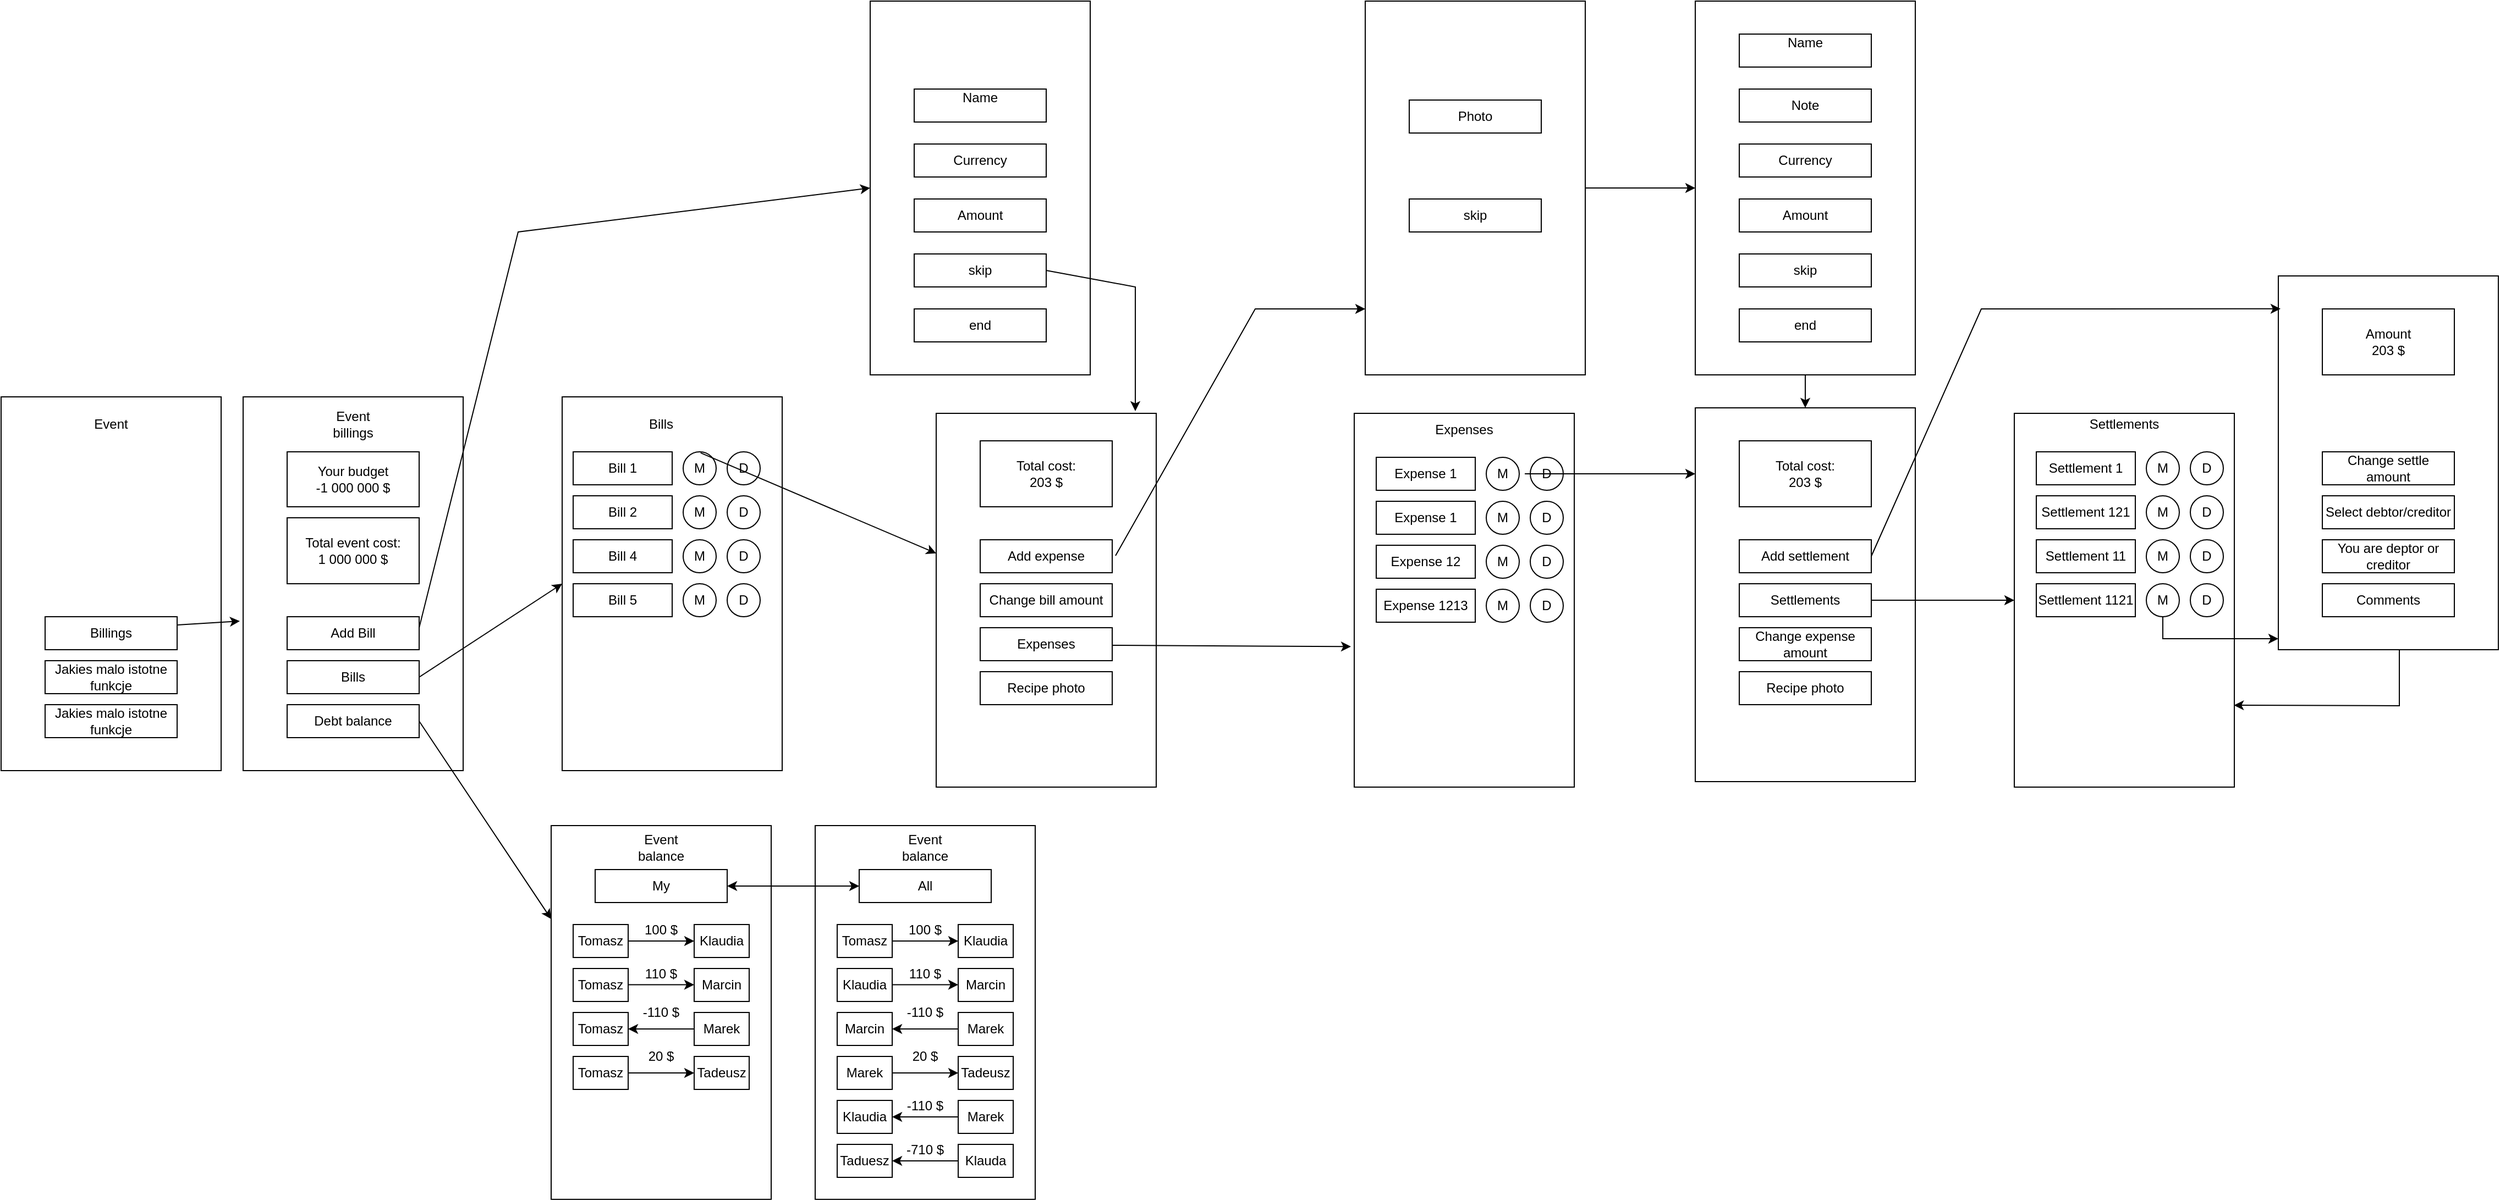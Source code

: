 <mxfile version="24.3.1" type="github">
  <diagram name="Strona-1" id="tuonSbg_EdPzoUg2D_FV">
    <mxGraphModel dx="1434" dy="1907" grid="1" gridSize="10" guides="1" tooltips="1" connect="1" arrows="1" fold="1" page="1" pageScale="1" pageWidth="827" pageHeight="1169" math="0" shadow="0">
      <root>
        <mxCell id="0" />
        <mxCell id="1" parent="0" />
        <mxCell id="mny1-GzMn-NBweHntWzj-1" value="" style="rounded=0;whiteSpace=wrap;html=1;" parent="1" vertex="1">
          <mxGeometry x="20" y="160" width="200" height="340" as="geometry" />
        </mxCell>
        <mxCell id="mny1-GzMn-NBweHntWzj-2" value="" style="rounded=0;whiteSpace=wrap;html=1;" parent="1" vertex="1">
          <mxGeometry x="520" y="550" width="200" height="340" as="geometry" />
        </mxCell>
        <mxCell id="mny1-GzMn-NBweHntWzj-3" value="" style="rounded=0;whiteSpace=wrap;html=1;" parent="1" vertex="1">
          <mxGeometry x="240" y="160" width="200" height="340" as="geometry" />
        </mxCell>
        <mxCell id="mny1-GzMn-NBweHntWzj-4" value="" style="rounded=0;whiteSpace=wrap;html=1;" parent="1" vertex="1">
          <mxGeometry x="810" y="-200" width="200" height="340" as="geometry" />
        </mxCell>
        <mxCell id="mny1-GzMn-NBweHntWzj-5" value="Jakies malo istotne funkcje" style="rounded=0;whiteSpace=wrap;html=1;" parent="1" vertex="1">
          <mxGeometry x="60" y="440" width="120" height="30" as="geometry" />
        </mxCell>
        <mxCell id="mny1-GzMn-NBweHntWzj-6" value="Event" style="text;html=1;align=center;verticalAlign=middle;whiteSpace=wrap;rounded=0;" parent="1" vertex="1">
          <mxGeometry x="90" y="170" width="60" height="30" as="geometry" />
        </mxCell>
        <mxCell id="mny1-GzMn-NBweHntWzj-7" value="Billings" style="rounded=0;whiteSpace=wrap;html=1;" parent="1" vertex="1">
          <mxGeometry x="60" y="360" width="120" height="30" as="geometry" />
        </mxCell>
        <mxCell id="mny1-GzMn-NBweHntWzj-8" value="Jakies malo istotne funkcje" style="rounded=0;whiteSpace=wrap;html=1;" parent="1" vertex="1">
          <mxGeometry x="60" y="400" width="120" height="30" as="geometry" />
        </mxCell>
        <mxCell id="mny1-GzMn-NBweHntWzj-12" value="Add Bill" style="rounded=0;whiteSpace=wrap;html=1;" parent="1" vertex="1">
          <mxGeometry x="280" y="360" width="120" height="30" as="geometry" />
        </mxCell>
        <mxCell id="mny1-GzMn-NBweHntWzj-13" value="Total event cost:&lt;br&gt;1 000 000 $" style="rounded=0;whiteSpace=wrap;html=1;" parent="1" vertex="1">
          <mxGeometry x="280" y="270" width="120" height="60" as="geometry" />
        </mxCell>
        <mxCell id="mny1-GzMn-NBweHntWzj-14" value="Your budget&lt;br&gt;-1 000 000 $" style="rounded=0;whiteSpace=wrap;html=1;" parent="1" vertex="1">
          <mxGeometry x="280" y="210" width="120" height="50" as="geometry" />
        </mxCell>
        <mxCell id="mny1-GzMn-NBweHntWzj-15" value="Event billings" style="text;html=1;align=center;verticalAlign=middle;whiteSpace=wrap;rounded=0;" parent="1" vertex="1">
          <mxGeometry x="310" y="170" width="60" height="30" as="geometry" />
        </mxCell>
        <mxCell id="mny1-GzMn-NBweHntWzj-16" value="Debt balance&lt;span style=&quot;color: rgba(0, 0, 0, 0); font-family: monospace; font-size: 0px; text-align: start; text-wrap: nowrap;&quot;&gt;%3CmxGraphModel%3E%3Croot%3E%3CmxCell%20id%3D%220%22%2F%3E%3CmxCell%20id%3D%221%22%20parent%3D%220%22%2F%3E%3CmxCell%20id%3D%222%22%20value%3D%22Add%20Bill%22%20style%3D%22rounded%3D0%3BwhiteSpace%3Dwrap%3Bhtml%3D1%3B%22%20vertex%3D%221%22%20parent%3D%221%22%3E%3CmxGeometry%20x%3D%22280%22%20y%3D%22360%22%20width%3D%22120%22%20height%3D%2230%22%20as%3D%22geometry%22%2F%3E%3C%2FmxCell%3E%3C%2Froot%3E%3C%2FmxGraphModel%3E&lt;/span&gt;" style="rounded=0;whiteSpace=wrap;html=1;" parent="1" vertex="1">
          <mxGeometry x="280" y="440" width="120" height="30" as="geometry" />
        </mxCell>
        <mxCell id="mny1-GzMn-NBweHntWzj-18" value="Bills" style="rounded=0;whiteSpace=wrap;html=1;" parent="1" vertex="1">
          <mxGeometry x="280" y="400" width="120" height="30" as="geometry" />
        </mxCell>
        <mxCell id="mny1-GzMn-NBweHntWzj-19" value="" style="endArrow=classic;html=1;rounded=0;entryX=0;entryY=0.25;entryDx=0;entryDy=0;exitX=1;exitY=0.5;exitDx=0;exitDy=0;" parent="1" source="mny1-GzMn-NBweHntWzj-16" target="mny1-GzMn-NBweHntWzj-2" edge="1">
          <mxGeometry width="50" height="50" relative="1" as="geometry">
            <mxPoint x="380" y="430" as="sourcePoint" />
            <mxPoint x="430" y="380" as="targetPoint" />
          </mxGeometry>
        </mxCell>
        <mxCell id="mny1-GzMn-NBweHntWzj-20" value="Tomasz" style="rounded=0;whiteSpace=wrap;html=1;" parent="1" vertex="1">
          <mxGeometry x="540" y="640" width="50" height="30" as="geometry" />
        </mxCell>
        <mxCell id="mny1-GzMn-NBweHntWzj-21" value="Event balance" style="text;html=1;align=center;verticalAlign=middle;whiteSpace=wrap;rounded=0;" parent="1" vertex="1">
          <mxGeometry x="590" y="555" width="60" height="30" as="geometry" />
        </mxCell>
        <mxCell id="mny1-GzMn-NBweHntWzj-22" value="Tomasz" style="rounded=0;whiteSpace=wrap;html=1;" parent="1" vertex="1">
          <mxGeometry x="540" y="720" width="50" height="30" as="geometry" />
        </mxCell>
        <mxCell id="mny1-GzMn-NBweHntWzj-23" value="Tomasz" style="rounded=0;whiteSpace=wrap;html=1;" parent="1" vertex="1">
          <mxGeometry x="540" y="680" width="50" height="30" as="geometry" />
        </mxCell>
        <mxCell id="mny1-GzMn-NBweHntWzj-24" value="My" style="rounded=0;whiteSpace=wrap;html=1;" parent="1" vertex="1">
          <mxGeometry x="560" y="590" width="120" height="30" as="geometry" />
        </mxCell>
        <mxCell id="mny1-GzMn-NBweHntWzj-25" value="Tomasz" style="rounded=0;whiteSpace=wrap;html=1;" parent="1" vertex="1">
          <mxGeometry x="540" y="760" width="50" height="30" as="geometry" />
        </mxCell>
        <mxCell id="mny1-GzMn-NBweHntWzj-28" value="Klaudia" style="rounded=0;whiteSpace=wrap;html=1;" parent="1" vertex="1">
          <mxGeometry x="650" y="640" width="50" height="30" as="geometry" />
        </mxCell>
        <mxCell id="mny1-GzMn-NBweHntWzj-29" value="Marek" style="rounded=0;whiteSpace=wrap;html=1;" parent="1" vertex="1">
          <mxGeometry x="650" y="720" width="50" height="30" as="geometry" />
        </mxCell>
        <mxCell id="mny1-GzMn-NBweHntWzj-30" value="Marcin" style="rounded=0;whiteSpace=wrap;html=1;" parent="1" vertex="1">
          <mxGeometry x="650" y="680" width="50" height="30" as="geometry" />
        </mxCell>
        <mxCell id="mny1-GzMn-NBweHntWzj-31" value="Tadeusz" style="rounded=0;whiteSpace=wrap;html=1;" parent="1" vertex="1">
          <mxGeometry x="650" y="760" width="50" height="30" as="geometry" />
        </mxCell>
        <mxCell id="mny1-GzMn-NBweHntWzj-32" value="" style="endArrow=classic;html=1;rounded=0;entryX=0;entryY=0.5;entryDx=0;entryDy=0;exitX=1;exitY=0.5;exitDx=0;exitDy=0;" parent="1" source="mny1-GzMn-NBweHntWzj-20" target="mny1-GzMn-NBweHntWzj-28" edge="1">
          <mxGeometry width="50" height="50" relative="1" as="geometry">
            <mxPoint x="615" y="660" as="sourcePoint" />
            <mxPoint x="735" y="720" as="targetPoint" />
          </mxGeometry>
        </mxCell>
        <mxCell id="mny1-GzMn-NBweHntWzj-34" value="" style="endArrow=classic;html=1;rounded=0;entryX=0;entryY=0.5;entryDx=0;entryDy=0;exitX=1;exitY=0.5;exitDx=0;exitDy=0;" parent="1" edge="1">
          <mxGeometry width="50" height="50" relative="1" as="geometry">
            <mxPoint x="590" y="694.76" as="sourcePoint" />
            <mxPoint x="650" y="694.76" as="targetPoint" />
          </mxGeometry>
        </mxCell>
        <mxCell id="mny1-GzMn-NBweHntWzj-35" value="" style="endArrow=classic;html=1;rounded=0;exitX=0;exitY=0.5;exitDx=0;exitDy=0;entryX=1;entryY=0.5;entryDx=0;entryDy=0;" parent="1" source="mny1-GzMn-NBweHntWzj-29" target="mny1-GzMn-NBweHntWzj-22" edge="1">
          <mxGeometry width="50" height="50" relative="1" as="geometry">
            <mxPoint x="610" y="675" as="sourcePoint" />
            <mxPoint x="670" y="675" as="targetPoint" />
          </mxGeometry>
        </mxCell>
        <mxCell id="mny1-GzMn-NBweHntWzj-36" value="" style="endArrow=classic;html=1;rounded=0;exitX=1;exitY=0.5;exitDx=0;exitDy=0;entryX=0;entryY=0.5;entryDx=0;entryDy=0;" parent="1" source="mny1-GzMn-NBweHntWzj-25" target="mny1-GzMn-NBweHntWzj-31" edge="1">
          <mxGeometry width="50" height="50" relative="1" as="geometry">
            <mxPoint x="660" y="745" as="sourcePoint" />
            <mxPoint x="600" y="745" as="targetPoint" />
          </mxGeometry>
        </mxCell>
        <mxCell id="mny1-GzMn-NBweHntWzj-37" value="100 $" style="text;html=1;align=center;verticalAlign=middle;whiteSpace=wrap;rounded=0;" parent="1" vertex="1">
          <mxGeometry x="590" y="630" width="60" height="30" as="geometry" />
        </mxCell>
        <mxCell id="mny1-GzMn-NBweHntWzj-38" value="11&lt;span style=&quot;color: rgba(0, 0, 0, 0); font-family: monospace; font-size: 0px; text-align: start; text-wrap: nowrap;&quot;&gt;%3CmxGraphModel%3E%3Croot%3E%3CmxCell%20id%3D%220%22%2F%3E%3CmxCell%20id%3D%221%22%20parent%3D%220%22%2F%3E%3CmxCell%20id%3D%222%22%20value%3D%22100%20%24%22%20style%3D%22text%3Bhtml%3D1%3Balign%3Dcenter%3BverticalAlign%3Dmiddle%3BwhiteSpace%3Dwrap%3Brounded%3D0%3B%22%20vertex%3D%221%22%20parent%3D%221%22%3E%3CmxGeometry%20x%3D%22590%22%20y%3D%22470%22%20width%3D%2260%22%20height%3D%2230%22%20as%3D%22geometry%22%2F%3E%3C%2FmxCell%3E%3C%2Froot%3E%3C%2FmxGraphModel%3E&lt;/span&gt;0 $" style="text;html=1;align=center;verticalAlign=middle;whiteSpace=wrap;rounded=0;" parent="1" vertex="1">
          <mxGeometry x="590" y="670" width="60" height="30" as="geometry" />
        </mxCell>
        <mxCell id="mny1-GzMn-NBweHntWzj-39" value="-11&lt;span style=&quot;color: rgba(0, 0, 0, 0); font-family: monospace; font-size: 0px; text-align: start; text-wrap: nowrap;&quot;&gt;%3CmxGraphModel%3E%3Croot%3E%3CmxCell%20id%3D%220%22%2F%3E%3CmxCell%20id%3D%221%22%20parent%3D%220%22%2F%3E%3CmxCell%20id%3D%222%22%20value%3D%22100%20%24%22%20style%3D%22text%3Bhtml%3D1%3Balign%3Dcenter%3BverticalAlign%3Dmiddle%3BwhiteSpace%3Dwrap%3Brounded%3D0%3B%22%20vertex%3D%221%22%20parent%3D%221%22%3E%3CmxGeometry%20x%3D%22590%22%20y%3D%22470%22%20width%3D%2260%22%20height%3D%2230%22%20as%3D%22geometry%22%2F%3E%3C%2FmxCell%3E%3C%2Froot%3E%3C%2FmxGraphModel%3E&lt;/span&gt;0 $" style="text;html=1;align=center;verticalAlign=middle;whiteSpace=wrap;rounded=0;" parent="1" vertex="1">
          <mxGeometry x="590" y="705" width="60" height="30" as="geometry" />
        </mxCell>
        <mxCell id="mny1-GzMn-NBweHntWzj-40" value="20 $" style="text;html=1;align=center;verticalAlign=middle;whiteSpace=wrap;rounded=0;" parent="1" vertex="1">
          <mxGeometry x="590" y="745" width="60" height="30" as="geometry" />
        </mxCell>
        <mxCell id="mny1-GzMn-NBweHntWzj-41" value="" style="rounded=0;whiteSpace=wrap;html=1;" parent="1" vertex="1">
          <mxGeometry x="760" y="550" width="200" height="340" as="geometry" />
        </mxCell>
        <mxCell id="mny1-GzMn-NBweHntWzj-42" value="Tomasz" style="rounded=0;whiteSpace=wrap;html=1;" parent="1" vertex="1">
          <mxGeometry x="780" y="640" width="50" height="30" as="geometry" />
        </mxCell>
        <mxCell id="mny1-GzMn-NBweHntWzj-43" value="Event balance" style="text;html=1;align=center;verticalAlign=middle;whiteSpace=wrap;rounded=0;" parent="1" vertex="1">
          <mxGeometry x="830" y="555" width="60" height="30" as="geometry" />
        </mxCell>
        <mxCell id="mny1-GzMn-NBweHntWzj-44" value="Marcin" style="rounded=0;whiteSpace=wrap;html=1;" parent="1" vertex="1">
          <mxGeometry x="780" y="720" width="50" height="30" as="geometry" />
        </mxCell>
        <mxCell id="mny1-GzMn-NBweHntWzj-45" value="Klaudia" style="rounded=0;whiteSpace=wrap;html=1;" parent="1" vertex="1">
          <mxGeometry x="780" y="680" width="50" height="30" as="geometry" />
        </mxCell>
        <mxCell id="mny1-GzMn-NBweHntWzj-46" value="All" style="rounded=0;whiteSpace=wrap;html=1;" parent="1" vertex="1">
          <mxGeometry x="800" y="590" width="120" height="30" as="geometry" />
        </mxCell>
        <mxCell id="mny1-GzMn-NBweHntWzj-47" value="Marek" style="rounded=0;whiteSpace=wrap;html=1;" parent="1" vertex="1">
          <mxGeometry x="780" y="760" width="50" height="30" as="geometry" />
        </mxCell>
        <mxCell id="mny1-GzMn-NBweHntWzj-48" value="Klaudia" style="rounded=0;whiteSpace=wrap;html=1;" parent="1" vertex="1">
          <mxGeometry x="890" y="640" width="50" height="30" as="geometry" />
        </mxCell>
        <mxCell id="mny1-GzMn-NBweHntWzj-49" value="Marek" style="rounded=0;whiteSpace=wrap;html=1;" parent="1" vertex="1">
          <mxGeometry x="890" y="720" width="50" height="30" as="geometry" />
        </mxCell>
        <mxCell id="mny1-GzMn-NBweHntWzj-50" value="Marcin" style="rounded=0;whiteSpace=wrap;html=1;" parent="1" vertex="1">
          <mxGeometry x="890" y="680" width="50" height="30" as="geometry" />
        </mxCell>
        <mxCell id="mny1-GzMn-NBweHntWzj-51" value="Tadeusz" style="rounded=0;whiteSpace=wrap;html=1;" parent="1" vertex="1">
          <mxGeometry x="890" y="760" width="50" height="30" as="geometry" />
        </mxCell>
        <mxCell id="mny1-GzMn-NBweHntWzj-52" value="" style="endArrow=classic;html=1;rounded=0;entryX=0;entryY=0.5;entryDx=0;entryDy=0;exitX=1;exitY=0.5;exitDx=0;exitDy=0;" parent="1" source="mny1-GzMn-NBweHntWzj-42" target="mny1-GzMn-NBweHntWzj-48" edge="1">
          <mxGeometry width="50" height="50" relative="1" as="geometry">
            <mxPoint x="855" y="660" as="sourcePoint" />
            <mxPoint x="975" y="720" as="targetPoint" />
          </mxGeometry>
        </mxCell>
        <mxCell id="mny1-GzMn-NBweHntWzj-53" value="" style="endArrow=classic;html=1;rounded=0;entryX=0;entryY=0.5;entryDx=0;entryDy=0;exitX=1;exitY=0.5;exitDx=0;exitDy=0;" parent="1" edge="1">
          <mxGeometry width="50" height="50" relative="1" as="geometry">
            <mxPoint x="830" y="694.76" as="sourcePoint" />
            <mxPoint x="890" y="694.76" as="targetPoint" />
          </mxGeometry>
        </mxCell>
        <mxCell id="mny1-GzMn-NBweHntWzj-54" value="" style="endArrow=classic;html=1;rounded=0;exitX=0;exitY=0.5;exitDx=0;exitDy=0;entryX=1;entryY=0.5;entryDx=0;entryDy=0;" parent="1" source="mny1-GzMn-NBweHntWzj-49" target="mny1-GzMn-NBweHntWzj-44" edge="1">
          <mxGeometry width="50" height="50" relative="1" as="geometry">
            <mxPoint x="850" y="675" as="sourcePoint" />
            <mxPoint x="910" y="675" as="targetPoint" />
          </mxGeometry>
        </mxCell>
        <mxCell id="mny1-GzMn-NBweHntWzj-55" value="" style="endArrow=classic;html=1;rounded=0;exitX=1;exitY=0.5;exitDx=0;exitDy=0;entryX=0;entryY=0.5;entryDx=0;entryDy=0;" parent="1" source="mny1-GzMn-NBweHntWzj-47" target="mny1-GzMn-NBweHntWzj-51" edge="1">
          <mxGeometry width="50" height="50" relative="1" as="geometry">
            <mxPoint x="900" y="745" as="sourcePoint" />
            <mxPoint x="840" y="745" as="targetPoint" />
          </mxGeometry>
        </mxCell>
        <mxCell id="mny1-GzMn-NBweHntWzj-56" value="100 $" style="text;html=1;align=center;verticalAlign=middle;whiteSpace=wrap;rounded=0;" parent="1" vertex="1">
          <mxGeometry x="830" y="630" width="60" height="30" as="geometry" />
        </mxCell>
        <mxCell id="mny1-GzMn-NBweHntWzj-57" value="11&lt;span style=&quot;color: rgba(0, 0, 0, 0); font-family: monospace; font-size: 0px; text-align: start; text-wrap: nowrap;&quot;&gt;%3CmxGraphModel%3E%3Croot%3E%3CmxCell%20id%3D%220%22%2F%3E%3CmxCell%20id%3D%221%22%20parent%3D%220%22%2F%3E%3CmxCell%20id%3D%222%22%20value%3D%22100%20%24%22%20style%3D%22text%3Bhtml%3D1%3Balign%3Dcenter%3BverticalAlign%3Dmiddle%3BwhiteSpace%3Dwrap%3Brounded%3D0%3B%22%20vertex%3D%221%22%20parent%3D%221%22%3E%3CmxGeometry%20x%3D%22590%22%20y%3D%22470%22%20width%3D%2260%22%20height%3D%2230%22%20as%3D%22geometry%22%2F%3E%3C%2FmxCell%3E%3C%2Froot%3E%3C%2FmxGraphModel%3E&lt;/span&gt;0 $" style="text;html=1;align=center;verticalAlign=middle;whiteSpace=wrap;rounded=0;" parent="1" vertex="1">
          <mxGeometry x="830" y="670" width="60" height="30" as="geometry" />
        </mxCell>
        <mxCell id="mny1-GzMn-NBweHntWzj-58" value="-11&lt;span style=&quot;color: rgba(0, 0, 0, 0); font-family: monospace; font-size: 0px; text-align: start; text-wrap: nowrap;&quot;&gt;%3CmxGraphModel%3E%3Croot%3E%3CmxCell%20id%3D%220%22%2F%3E%3CmxCell%20id%3D%221%22%20parent%3D%220%22%2F%3E%3CmxCell%20id%3D%222%22%20value%3D%22100%20%24%22%20style%3D%22text%3Bhtml%3D1%3Balign%3Dcenter%3BverticalAlign%3Dmiddle%3BwhiteSpace%3Dwrap%3Brounded%3D0%3B%22%20vertex%3D%221%22%20parent%3D%221%22%3E%3CmxGeometry%20x%3D%22590%22%20y%3D%22470%22%20width%3D%2260%22%20height%3D%2230%22%20as%3D%22geometry%22%2F%3E%3C%2FmxCell%3E%3C%2Froot%3E%3C%2FmxGraphModel%3E&lt;/span&gt;0 $" style="text;html=1;align=center;verticalAlign=middle;whiteSpace=wrap;rounded=0;" parent="1" vertex="1">
          <mxGeometry x="830" y="705" width="60" height="30" as="geometry" />
        </mxCell>
        <mxCell id="mny1-GzMn-NBweHntWzj-59" value="20 $" style="text;html=1;align=center;verticalAlign=middle;whiteSpace=wrap;rounded=0;" parent="1" vertex="1">
          <mxGeometry x="830" y="745" width="60" height="30" as="geometry" />
        </mxCell>
        <mxCell id="mny1-GzMn-NBweHntWzj-60" value="" style="endArrow=classic;startArrow=classic;html=1;rounded=0;entryX=0;entryY=0.5;entryDx=0;entryDy=0;exitX=1;exitY=0.5;exitDx=0;exitDy=0;" parent="1" source="mny1-GzMn-NBweHntWzj-24" target="mny1-GzMn-NBweHntWzj-46" edge="1">
          <mxGeometry width="50" height="50" relative="1" as="geometry">
            <mxPoint x="460" y="620" as="sourcePoint" />
            <mxPoint x="510" y="570" as="targetPoint" />
          </mxGeometry>
        </mxCell>
        <mxCell id="mny1-GzMn-NBweHntWzj-61" value="Klaudia" style="rounded=0;whiteSpace=wrap;html=1;" parent="1" vertex="1">
          <mxGeometry x="780" y="800" width="50" height="30" as="geometry" />
        </mxCell>
        <mxCell id="mny1-GzMn-NBweHntWzj-62" value="Marek" style="rounded=0;whiteSpace=wrap;html=1;" parent="1" vertex="1">
          <mxGeometry x="890" y="800" width="50" height="30" as="geometry" />
        </mxCell>
        <mxCell id="mny1-GzMn-NBweHntWzj-63" value="" style="endArrow=classic;html=1;rounded=0;exitX=0;exitY=0.5;exitDx=0;exitDy=0;entryX=1;entryY=0.5;entryDx=0;entryDy=0;" parent="1" source="mny1-GzMn-NBweHntWzj-62" target="mny1-GzMn-NBweHntWzj-61" edge="1">
          <mxGeometry width="50" height="50" relative="1" as="geometry">
            <mxPoint x="855" y="820" as="sourcePoint" />
            <mxPoint x="975" y="880" as="targetPoint" />
          </mxGeometry>
        </mxCell>
        <mxCell id="mny1-GzMn-NBweHntWzj-64" value="-11&lt;span style=&quot;color: rgba(0, 0, 0, 0); font-family: monospace; font-size: 0px; text-align: start; text-wrap: nowrap;&quot;&gt;%3CmxGraphModel%3E%3Croot%3E%3CmxCell%20id%3D%220%22%2F%3E%3CmxCell%20id%3D%221%22%20parent%3D%220%22%2F%3E%3CmxCell%20id%3D%222%22%20value%3D%22100%20%24%22%20style%3D%22text%3Bhtml%3D1%3Balign%3Dcenter%3BverticalAlign%3Dmiddle%3BwhiteSpace%3Dwrap%3Brounded%3D0%3B%22%20vertex%3D%221%22%20parent%3D%221%22%3E%3CmxGeometry%20x%3D%22590%22%20y%3D%22470%22%20width%3D%2260%22%20height%3D%2230%22%20as%3D%22geometry%22%2F%3E%3C%2FmxCell%3E%3C%2Froot%3E%3C%2FmxGraphModel%3E&lt;/span&gt;0 $" style="text;html=1;align=center;verticalAlign=middle;whiteSpace=wrap;rounded=0;" parent="1" vertex="1">
          <mxGeometry x="830" y="790" width="60" height="30" as="geometry" />
        </mxCell>
        <mxCell id="mny1-GzMn-NBweHntWzj-65" value="Taduesz" style="rounded=0;whiteSpace=wrap;html=1;" parent="1" vertex="1">
          <mxGeometry x="780" y="840" width="50" height="30" as="geometry" />
        </mxCell>
        <mxCell id="mny1-GzMn-NBweHntWzj-66" value="Klauda" style="rounded=0;whiteSpace=wrap;html=1;" parent="1" vertex="1">
          <mxGeometry x="890" y="840" width="50" height="30" as="geometry" />
        </mxCell>
        <mxCell id="mny1-GzMn-NBweHntWzj-67" value="" style="endArrow=classic;html=1;rounded=0;exitX=0;exitY=0.5;exitDx=0;exitDy=0;entryX=1;entryY=0.5;entryDx=0;entryDy=0;" parent="1" source="mny1-GzMn-NBweHntWzj-66" target="mny1-GzMn-NBweHntWzj-65" edge="1">
          <mxGeometry width="50" height="50" relative="1" as="geometry">
            <mxPoint x="855" y="860" as="sourcePoint" />
            <mxPoint x="975" y="920" as="targetPoint" />
          </mxGeometry>
        </mxCell>
        <mxCell id="mny1-GzMn-NBweHntWzj-68" value="-71&lt;span style=&quot;color: rgba(0, 0, 0, 0); font-family: monospace; font-size: 0px; text-align: start; text-wrap: nowrap;&quot;&gt;%3CmxGraphModel%3E%3Croot%3E%3CmxCell%20id%3D%220%22%2F%3E%3CmxCell%20id%3D%221%22%20parent%3D%220%22%2F%3E%3CmxCell%20id%3D%222%22%20value%3D%22100%20%24%22%20style%3D%22text%3Bhtml%3D1%3Balign%3Dcenter%3BverticalAlign%3Dmiddle%3BwhiteSpace%3Dwrap%3Brounded%3D0%3B%22%20vertex%3D%221%22%20parent%3D%221%22%3E%3CmxGeometry%20x%3D%22590%22%20y%3D%22470%22%20width%3D%2260%22%20height%3D%2230%22%20as%3D%22geometry%22%2F%3E%3C%2FmxCell%3E%3C%2Froot%3E%3C%2FmxGraphModel%3E&lt;/span&gt;0 $" style="text;html=1;align=center;verticalAlign=middle;whiteSpace=wrap;rounded=0;" parent="1" vertex="1">
          <mxGeometry x="830" y="830" width="60" height="30" as="geometry" />
        </mxCell>
        <mxCell id="mny1-GzMn-NBweHntWzj-69" value="" style="endArrow=classic;html=1;rounded=0;entryX=0;entryY=0.5;entryDx=0;entryDy=0;" parent="1" target="mny1-GzMn-NBweHntWzj-4" edge="1">
          <mxGeometry width="50" height="50" relative="1" as="geometry">
            <mxPoint x="400" y="370" as="sourcePoint" />
            <mxPoint x="568" y="-23" as="targetPoint" />
            <Array as="points">
              <mxPoint x="490" y="10" />
            </Array>
          </mxGeometry>
        </mxCell>
        <mxCell id="ah-sx95ftFIzXOyUMhMD-3" value="" style="rounded=0;whiteSpace=wrap;html=1;" parent="1" vertex="1">
          <mxGeometry x="530" y="160" width="200" height="340" as="geometry" />
        </mxCell>
        <mxCell id="ah-sx95ftFIzXOyUMhMD-4" value="" style="endArrow=classic;html=1;rounded=0;exitX=1;exitY=0.5;exitDx=0;exitDy=0;entryX=0;entryY=0.5;entryDx=0;entryDy=0;" parent="1" source="mny1-GzMn-NBweHntWzj-18" target="ah-sx95ftFIzXOyUMhMD-3" edge="1">
          <mxGeometry width="50" height="50" relative="1" as="geometry">
            <mxPoint x="570" y="220" as="sourcePoint" />
            <mxPoint x="620" y="170" as="targetPoint" />
          </mxGeometry>
        </mxCell>
        <mxCell id="ah-sx95ftFIzXOyUMhMD-5" value="Bill 1" style="rounded=0;whiteSpace=wrap;html=1;" parent="1" vertex="1">
          <mxGeometry x="540" y="210" width="90" height="30" as="geometry" />
        </mxCell>
        <mxCell id="ah-sx95ftFIzXOyUMhMD-6" value="" style="ellipse;whiteSpace=wrap;html=1;aspect=fixed;" parent="1" vertex="1">
          <mxGeometry x="640" y="210" width="30" height="30" as="geometry" />
        </mxCell>
        <mxCell id="ah-sx95ftFIzXOyUMhMD-7" value="" style="ellipse;whiteSpace=wrap;html=1;aspect=fixed;" parent="1" vertex="1">
          <mxGeometry x="680" y="210" width="30" height="30" as="geometry" />
        </mxCell>
        <mxCell id="ah-sx95ftFIzXOyUMhMD-8" value="D" style="text;html=1;align=center;verticalAlign=middle;whiteSpace=wrap;rounded=0;" parent="1" vertex="1">
          <mxGeometry x="665" y="210" width="60" height="30" as="geometry" />
        </mxCell>
        <mxCell id="ah-sx95ftFIzXOyUMhMD-9" value="M" style="text;html=1;align=center;verticalAlign=middle;whiteSpace=wrap;rounded=0;" parent="1" vertex="1">
          <mxGeometry x="635" y="215" width="40" height="20" as="geometry" />
        </mxCell>
        <mxCell id="ah-sx95ftFIzXOyUMhMD-10" value="Bill 2" style="rounded=0;whiteSpace=wrap;html=1;" parent="1" vertex="1">
          <mxGeometry x="540" y="250" width="90" height="30" as="geometry" />
        </mxCell>
        <mxCell id="ah-sx95ftFIzXOyUMhMD-11" value="" style="ellipse;whiteSpace=wrap;html=1;aspect=fixed;" parent="1" vertex="1">
          <mxGeometry x="640" y="250" width="30" height="30" as="geometry" />
        </mxCell>
        <mxCell id="ah-sx95ftFIzXOyUMhMD-12" value="" style="ellipse;whiteSpace=wrap;html=1;aspect=fixed;" parent="1" vertex="1">
          <mxGeometry x="680" y="250" width="30" height="30" as="geometry" />
        </mxCell>
        <mxCell id="ah-sx95ftFIzXOyUMhMD-13" value="D" style="text;html=1;align=center;verticalAlign=middle;whiteSpace=wrap;rounded=0;" parent="1" vertex="1">
          <mxGeometry x="665" y="250" width="60" height="30" as="geometry" />
        </mxCell>
        <mxCell id="ah-sx95ftFIzXOyUMhMD-14" value="M" style="text;html=1;align=center;verticalAlign=middle;whiteSpace=wrap;rounded=0;" parent="1" vertex="1">
          <mxGeometry x="635" y="255" width="40" height="20" as="geometry" />
        </mxCell>
        <mxCell id="ah-sx95ftFIzXOyUMhMD-15" value="Bill 4" style="rounded=0;whiteSpace=wrap;html=1;" parent="1" vertex="1">
          <mxGeometry x="540" y="290" width="90" height="30" as="geometry" />
        </mxCell>
        <mxCell id="ah-sx95ftFIzXOyUMhMD-16" value="" style="ellipse;whiteSpace=wrap;html=1;aspect=fixed;" parent="1" vertex="1">
          <mxGeometry x="640" y="290" width="30" height="30" as="geometry" />
        </mxCell>
        <mxCell id="ah-sx95ftFIzXOyUMhMD-17" value="" style="ellipse;whiteSpace=wrap;html=1;aspect=fixed;" parent="1" vertex="1">
          <mxGeometry x="680" y="290" width="30" height="30" as="geometry" />
        </mxCell>
        <mxCell id="ah-sx95ftFIzXOyUMhMD-18" value="D" style="text;html=1;align=center;verticalAlign=middle;whiteSpace=wrap;rounded=0;" parent="1" vertex="1">
          <mxGeometry x="665" y="290" width="60" height="30" as="geometry" />
        </mxCell>
        <mxCell id="ah-sx95ftFIzXOyUMhMD-19" value="M" style="text;html=1;align=center;verticalAlign=middle;whiteSpace=wrap;rounded=0;" parent="1" vertex="1">
          <mxGeometry x="635" y="295" width="40" height="20" as="geometry" />
        </mxCell>
        <mxCell id="ah-sx95ftFIzXOyUMhMD-20" value="Bill 5" style="rounded=0;whiteSpace=wrap;html=1;" parent="1" vertex="1">
          <mxGeometry x="540" y="330" width="90" height="30" as="geometry" />
        </mxCell>
        <mxCell id="ah-sx95ftFIzXOyUMhMD-21" value="" style="ellipse;whiteSpace=wrap;html=1;aspect=fixed;" parent="1" vertex="1">
          <mxGeometry x="640" y="330" width="30" height="30" as="geometry" />
        </mxCell>
        <mxCell id="ah-sx95ftFIzXOyUMhMD-22" value="" style="ellipse;whiteSpace=wrap;html=1;aspect=fixed;" parent="1" vertex="1">
          <mxGeometry x="680" y="330" width="30" height="30" as="geometry" />
        </mxCell>
        <mxCell id="ah-sx95ftFIzXOyUMhMD-23" value="D" style="text;html=1;align=center;verticalAlign=middle;whiteSpace=wrap;rounded=0;" parent="1" vertex="1">
          <mxGeometry x="665" y="330" width="60" height="30" as="geometry" />
        </mxCell>
        <mxCell id="ah-sx95ftFIzXOyUMhMD-24" value="M" style="text;html=1;align=center;verticalAlign=middle;whiteSpace=wrap;rounded=0;" parent="1" vertex="1">
          <mxGeometry x="635" y="335" width="40" height="20" as="geometry" />
        </mxCell>
        <mxCell id="ah-sx95ftFIzXOyUMhMD-25" value="Bills" style="text;html=1;align=center;verticalAlign=middle;whiteSpace=wrap;rounded=0;" parent="1" vertex="1">
          <mxGeometry x="590" y="170" width="60" height="30" as="geometry" />
        </mxCell>
        <mxCell id="ah-sx95ftFIzXOyUMhMD-26" value="" style="endArrow=classic;html=1;rounded=0;exitX=0.521;exitY=-0.202;exitDx=0;exitDy=0;exitPerimeter=0;" parent="1" source="ah-sx95ftFIzXOyUMhMD-9" target="ah-sx95ftFIzXOyUMhMD-27" edge="1">
          <mxGeometry width="50" height="50" relative="1" as="geometry">
            <mxPoint x="560" y="200" as="sourcePoint" />
            <mxPoint x="870" y="180" as="targetPoint" />
          </mxGeometry>
        </mxCell>
        <mxCell id="ah-sx95ftFIzXOyUMhMD-27" value="" style="rounded=0;whiteSpace=wrap;html=1;" parent="1" vertex="1">
          <mxGeometry x="870" y="175" width="200" height="340" as="geometry" />
        </mxCell>
        <mxCell id="mny1-GzMn-NBweHntWzj-72" value="Total cost:&lt;div&gt;203 $&lt;/div&gt;" style="rounded=0;whiteSpace=wrap;html=1;" parent="1" vertex="1">
          <mxGeometry x="910" y="200" width="120" height="60" as="geometry" />
        </mxCell>
        <mxCell id="mny1-GzMn-NBweHntWzj-73" value="Add expense" style="rounded=0;whiteSpace=wrap;html=1;" parent="1" vertex="1">
          <mxGeometry x="910" y="290" width="120" height="30" as="geometry" />
        </mxCell>
        <mxCell id="ah-sx95ftFIzXOyUMhMD-2" value="Change bill amount" style="rounded=0;whiteSpace=wrap;html=1;" parent="1" vertex="1">
          <mxGeometry x="910" y="330" width="120" height="30" as="geometry" />
        </mxCell>
        <mxCell id="ah-sx95ftFIzXOyUMhMD-28" value="Expenses" style="rounded=0;whiteSpace=wrap;html=1;" parent="1" vertex="1">
          <mxGeometry x="910" y="370" width="120" height="30" as="geometry" />
        </mxCell>
        <mxCell id="ah-sx95ftFIzXOyUMhMD-29" value="" style="endArrow=classic;html=1;rounded=0;exitX=0.521;exitY=-0.202;exitDx=0;exitDy=0;exitPerimeter=0;entryX=-0.015;entryY=0.624;entryDx=0;entryDy=0;entryPerimeter=0;" parent="1" target="ah-sx95ftFIzXOyUMhMD-30" edge="1">
          <mxGeometry width="50" height="50" relative="1" as="geometry">
            <mxPoint x="1030" y="386" as="sourcePoint" />
            <mxPoint x="1250" y="390" as="targetPoint" />
          </mxGeometry>
        </mxCell>
        <mxCell id="ah-sx95ftFIzXOyUMhMD-30" value="" style="rounded=0;whiteSpace=wrap;html=1;" parent="1" vertex="1">
          <mxGeometry x="1250" y="175" width="200" height="340" as="geometry" />
        </mxCell>
        <mxCell id="ah-sx95ftFIzXOyUMhMD-31" value="Expense 1" style="rounded=0;whiteSpace=wrap;html=1;" parent="1" vertex="1">
          <mxGeometry x="1270" y="215" width="90" height="30" as="geometry" />
        </mxCell>
        <mxCell id="ah-sx95ftFIzXOyUMhMD-32" value="" style="ellipse;whiteSpace=wrap;html=1;aspect=fixed;" parent="1" vertex="1">
          <mxGeometry x="1370" y="215" width="30" height="30" as="geometry" />
        </mxCell>
        <mxCell id="ah-sx95ftFIzXOyUMhMD-33" value="" style="ellipse;whiteSpace=wrap;html=1;aspect=fixed;" parent="1" vertex="1">
          <mxGeometry x="1410" y="215" width="30" height="30" as="geometry" />
        </mxCell>
        <mxCell id="ah-sx95ftFIzXOyUMhMD-34" value="D" style="text;html=1;align=center;verticalAlign=middle;whiteSpace=wrap;rounded=0;" parent="1" vertex="1">
          <mxGeometry x="1395" y="215" width="60" height="30" as="geometry" />
        </mxCell>
        <mxCell id="ah-sx95ftFIzXOyUMhMD-35" value="M" style="text;html=1;align=center;verticalAlign=middle;whiteSpace=wrap;rounded=0;" parent="1" vertex="1">
          <mxGeometry x="1365" y="220" width="40" height="20" as="geometry" />
        </mxCell>
        <mxCell id="ah-sx95ftFIzXOyUMhMD-36" value="Expense 1" style="rounded=0;whiteSpace=wrap;html=1;" parent="1" vertex="1">
          <mxGeometry x="1270" y="255" width="90" height="30" as="geometry" />
        </mxCell>
        <mxCell id="ah-sx95ftFIzXOyUMhMD-37" value="" style="ellipse;whiteSpace=wrap;html=1;aspect=fixed;" parent="1" vertex="1">
          <mxGeometry x="1370" y="255" width="30" height="30" as="geometry" />
        </mxCell>
        <mxCell id="ah-sx95ftFIzXOyUMhMD-38" value="" style="ellipse;whiteSpace=wrap;html=1;aspect=fixed;" parent="1" vertex="1">
          <mxGeometry x="1410" y="255" width="30" height="30" as="geometry" />
        </mxCell>
        <mxCell id="ah-sx95ftFIzXOyUMhMD-39" value="D" style="text;html=1;align=center;verticalAlign=middle;whiteSpace=wrap;rounded=0;" parent="1" vertex="1">
          <mxGeometry x="1395" y="255" width="60" height="30" as="geometry" />
        </mxCell>
        <mxCell id="ah-sx95ftFIzXOyUMhMD-40" value="M" style="text;html=1;align=center;verticalAlign=middle;whiteSpace=wrap;rounded=0;" parent="1" vertex="1">
          <mxGeometry x="1365" y="260" width="40" height="20" as="geometry" />
        </mxCell>
        <mxCell id="ah-sx95ftFIzXOyUMhMD-41" value="Expense 12" style="rounded=0;whiteSpace=wrap;html=1;" parent="1" vertex="1">
          <mxGeometry x="1270" y="295" width="90" height="30" as="geometry" />
        </mxCell>
        <mxCell id="ah-sx95ftFIzXOyUMhMD-42" value="" style="ellipse;whiteSpace=wrap;html=1;aspect=fixed;" parent="1" vertex="1">
          <mxGeometry x="1370" y="295" width="30" height="30" as="geometry" />
        </mxCell>
        <mxCell id="ah-sx95ftFIzXOyUMhMD-43" value="" style="ellipse;whiteSpace=wrap;html=1;aspect=fixed;" parent="1" vertex="1">
          <mxGeometry x="1410" y="295" width="30" height="30" as="geometry" />
        </mxCell>
        <mxCell id="ah-sx95ftFIzXOyUMhMD-44" value="D" style="text;html=1;align=center;verticalAlign=middle;whiteSpace=wrap;rounded=0;" parent="1" vertex="1">
          <mxGeometry x="1395" y="295" width="60" height="30" as="geometry" />
        </mxCell>
        <mxCell id="ah-sx95ftFIzXOyUMhMD-45" value="M" style="text;html=1;align=center;verticalAlign=middle;whiteSpace=wrap;rounded=0;" parent="1" vertex="1">
          <mxGeometry x="1365" y="300" width="40" height="20" as="geometry" />
        </mxCell>
        <mxCell id="ah-sx95ftFIzXOyUMhMD-46" value="Expense 1213" style="rounded=0;whiteSpace=wrap;html=1;" parent="1" vertex="1">
          <mxGeometry x="1270" y="335" width="90" height="30" as="geometry" />
        </mxCell>
        <mxCell id="ah-sx95ftFIzXOyUMhMD-47" value="" style="ellipse;whiteSpace=wrap;html=1;aspect=fixed;" parent="1" vertex="1">
          <mxGeometry x="1370" y="335" width="30" height="30" as="geometry" />
        </mxCell>
        <mxCell id="ah-sx95ftFIzXOyUMhMD-48" value="" style="ellipse;whiteSpace=wrap;html=1;aspect=fixed;" parent="1" vertex="1">
          <mxGeometry x="1410" y="335" width="30" height="30" as="geometry" />
        </mxCell>
        <mxCell id="ah-sx95ftFIzXOyUMhMD-49" value="D" style="text;html=1;align=center;verticalAlign=middle;whiteSpace=wrap;rounded=0;" parent="1" vertex="1">
          <mxGeometry x="1395" y="335" width="60" height="30" as="geometry" />
        </mxCell>
        <mxCell id="ah-sx95ftFIzXOyUMhMD-50" value="M" style="text;html=1;align=center;verticalAlign=middle;whiteSpace=wrap;rounded=0;" parent="1" vertex="1">
          <mxGeometry x="1365" y="340" width="40" height="20" as="geometry" />
        </mxCell>
        <mxCell id="ah-sx95ftFIzXOyUMhMD-51" value="Expenses" style="text;html=1;align=center;verticalAlign=middle;whiteSpace=wrap;rounded=0;" parent="1" vertex="1">
          <mxGeometry x="1320" y="175" width="60" height="30" as="geometry" />
        </mxCell>
        <mxCell id="ah-sx95ftFIzXOyUMhMD-52" value="Name&lt;div&gt;&lt;br&gt;&lt;/div&gt;" style="rounded=0;whiteSpace=wrap;html=1;" parent="1" vertex="1">
          <mxGeometry x="850" y="-120" width="120" height="30" as="geometry" />
        </mxCell>
        <mxCell id="ah-sx95ftFIzXOyUMhMD-53" value="&lt;div&gt;Currency&lt;/div&gt;" style="rounded=0;whiteSpace=wrap;html=1;" parent="1" vertex="1">
          <mxGeometry x="850" y="-70" width="120" height="30" as="geometry" />
        </mxCell>
        <mxCell id="ah-sx95ftFIzXOyUMhMD-57" value="&lt;div&gt;end&lt;/div&gt;" style="rounded=0;whiteSpace=wrap;html=1;" parent="1" vertex="1">
          <mxGeometry x="850" y="80" width="120" height="30" as="geometry" />
        </mxCell>
        <mxCell id="ah-sx95ftFIzXOyUMhMD-58" value="&lt;div&gt;skip&lt;/div&gt;" style="rounded=0;whiteSpace=wrap;html=1;" parent="1" vertex="1">
          <mxGeometry x="850" y="30" width="120" height="30" as="geometry" />
        </mxCell>
        <mxCell id="ah-sx95ftFIzXOyUMhMD-60" value="" style="endArrow=classic;html=1;rounded=0;exitX=1;exitY=0.25;exitDx=0;exitDy=0;entryX=-0.015;entryY=0.6;entryDx=0;entryDy=0;entryPerimeter=0;" parent="1" source="mny1-GzMn-NBweHntWzj-7" target="mny1-GzMn-NBweHntWzj-3" edge="1">
          <mxGeometry width="50" height="50" relative="1" as="geometry">
            <mxPoint x="710" y="250" as="sourcePoint" />
            <mxPoint x="760" y="200" as="targetPoint" />
          </mxGeometry>
        </mxCell>
        <mxCell id="ah-sx95ftFIzXOyUMhMD-66" value="" style="endArrow=classic;html=1;rounded=0;exitX=1;exitY=0.5;exitDx=0;exitDy=0;entryX=0.905;entryY=-0.006;entryDx=0;entryDy=0;entryPerimeter=0;" parent="1" source="ah-sx95ftFIzXOyUMhMD-58" target="ah-sx95ftFIzXOyUMhMD-27" edge="1">
          <mxGeometry width="50" height="50" relative="1" as="geometry">
            <mxPoint x="780" y="-20" as="sourcePoint" />
            <mxPoint x="1110" y="-30" as="targetPoint" />
            <Array as="points">
              <mxPoint x="1051" y="60" />
            </Array>
          </mxGeometry>
        </mxCell>
        <mxCell id="ah-sx95ftFIzXOyUMhMD-67" value="Recipe photo" style="rounded=0;whiteSpace=wrap;html=1;" parent="1" vertex="1">
          <mxGeometry x="910" y="410" width="120" height="30" as="geometry" />
        </mxCell>
        <mxCell id="ah-sx95ftFIzXOyUMhMD-68" value="" style="endArrow=classic;html=1;rounded=0;exitX=0.521;exitY=-0.202;exitDx=0;exitDy=0;exitPerimeter=0;" parent="1" edge="1">
          <mxGeometry width="50" height="50" relative="1" as="geometry">
            <mxPoint x="1033" y="304.5" as="sourcePoint" />
            <mxPoint x="1260" y="80" as="targetPoint" />
            <Array as="points">
              <mxPoint x="1160" y="80" />
            </Array>
          </mxGeometry>
        </mxCell>
        <mxCell id="ah-sx95ftFIzXOyUMhMD-69" value="&lt;div&gt;Amount&lt;/div&gt;" style="rounded=0;whiteSpace=wrap;html=1;" parent="1" vertex="1">
          <mxGeometry x="850" y="-20" width="120" height="30" as="geometry" />
        </mxCell>
        <mxCell id="ah-sx95ftFIzXOyUMhMD-70" value="" style="rounded=0;whiteSpace=wrap;html=1;" parent="1" vertex="1">
          <mxGeometry x="1260" y="-200" width="200" height="340" as="geometry" />
        </mxCell>
        <mxCell id="ah-sx95ftFIzXOyUMhMD-71" value="" style="rounded=0;whiteSpace=wrap;html=1;" parent="1" vertex="1">
          <mxGeometry x="1560" y="-200" width="200" height="340" as="geometry" />
        </mxCell>
        <mxCell id="ah-sx95ftFIzXOyUMhMD-72" value="&lt;div&gt;Note&lt;/div&gt;" style="rounded=0;whiteSpace=wrap;html=1;" parent="1" vertex="1">
          <mxGeometry x="1600" y="-120" width="120" height="30" as="geometry" />
        </mxCell>
        <mxCell id="ah-sx95ftFIzXOyUMhMD-73" value="&lt;div&gt;Currency&lt;/div&gt;" style="rounded=0;whiteSpace=wrap;html=1;" parent="1" vertex="1">
          <mxGeometry x="1600" y="-70" width="120" height="30" as="geometry" />
        </mxCell>
        <mxCell id="ah-sx95ftFIzXOyUMhMD-75" value="&lt;div&gt;Photo&lt;/div&gt;" style="rounded=0;whiteSpace=wrap;html=1;" parent="1" vertex="1">
          <mxGeometry x="1300" y="-110" width="120" height="30" as="geometry" />
        </mxCell>
        <mxCell id="ah-sx95ftFIzXOyUMhMD-76" value="&lt;div&gt;skip&lt;/div&gt;" style="rounded=0;whiteSpace=wrap;html=1;" parent="1" vertex="1">
          <mxGeometry x="1300" y="-20" width="120" height="30" as="geometry" />
        </mxCell>
        <mxCell id="ah-sx95ftFIzXOyUMhMD-77" value="&lt;div&gt;end&lt;/div&gt;" style="rounded=0;whiteSpace=wrap;html=1;" parent="1" vertex="1">
          <mxGeometry x="1600" y="80" width="120" height="30" as="geometry" />
        </mxCell>
        <mxCell id="ah-sx95ftFIzXOyUMhMD-78" value="&lt;div&gt;skip&lt;/div&gt;" style="rounded=0;whiteSpace=wrap;html=1;" parent="1" vertex="1">
          <mxGeometry x="1600" y="30" width="120" height="30" as="geometry" />
        </mxCell>
        <mxCell id="ah-sx95ftFIzXOyUMhMD-79" value="" style="endArrow=classic;html=1;rounded=0;exitX=1;exitY=0.5;exitDx=0;exitDy=0;entryX=0;entryY=0.5;entryDx=0;entryDy=0;" parent="1" target="ah-sx95ftFIzXOyUMhMD-71" edge="1">
          <mxGeometry width="50" height="50" relative="1" as="geometry">
            <mxPoint x="1460" y="-30" as="sourcePoint" />
            <mxPoint x="1690" y="90" as="targetPoint" />
          </mxGeometry>
        </mxCell>
        <mxCell id="ah-sx95ftFIzXOyUMhMD-80" value="&lt;div&gt;Amount&lt;/div&gt;" style="rounded=0;whiteSpace=wrap;html=1;" parent="1" vertex="1">
          <mxGeometry x="1600" y="-20" width="120" height="30" as="geometry" />
        </mxCell>
        <mxCell id="ah-sx95ftFIzXOyUMhMD-81" value="Name&lt;div&gt;&lt;br&gt;&lt;/div&gt;" style="rounded=0;whiteSpace=wrap;html=1;" parent="1" vertex="1">
          <mxGeometry x="1600" y="-170" width="120" height="30" as="geometry" />
        </mxCell>
        <mxCell id="ah-sx95ftFIzXOyUMhMD-82" value="" style="endArrow=classic;html=1;rounded=0;exitX=1;exitY=0.5;exitDx=0;exitDy=0;" parent="1" source="ah-sx95ftFIzXOyUMhMD-35" edge="1">
          <mxGeometry width="50" height="50" relative="1" as="geometry">
            <mxPoint x="1390" y="215" as="sourcePoint" />
            <mxPoint x="1560" y="230" as="targetPoint" />
          </mxGeometry>
        </mxCell>
        <mxCell id="ah-sx95ftFIzXOyUMhMD-83" value="" style="rounded=0;whiteSpace=wrap;html=1;" parent="1" vertex="1">
          <mxGeometry x="1560" y="170" width="200" height="340" as="geometry" />
        </mxCell>
        <mxCell id="ah-sx95ftFIzXOyUMhMD-84" value="Total cost:&lt;div&gt;203 $&lt;/div&gt;" style="rounded=0;whiteSpace=wrap;html=1;" parent="1" vertex="1">
          <mxGeometry x="1600" y="200" width="120" height="60" as="geometry" />
        </mxCell>
        <mxCell id="ah-sx95ftFIzXOyUMhMD-85" value="Add settlement" style="rounded=0;whiteSpace=wrap;html=1;" parent="1" vertex="1">
          <mxGeometry x="1600" y="290" width="120" height="30" as="geometry" />
        </mxCell>
        <mxCell id="ah-sx95ftFIzXOyUMhMD-86" value="Change expense amount" style="rounded=0;whiteSpace=wrap;html=1;" parent="1" vertex="1">
          <mxGeometry x="1600" y="370" width="120" height="30" as="geometry" />
        </mxCell>
        <mxCell id="ah-sx95ftFIzXOyUMhMD-87" value="Recipe photo" style="rounded=0;whiteSpace=wrap;html=1;" parent="1" vertex="1">
          <mxGeometry x="1600" y="410" width="120" height="30" as="geometry" />
        </mxCell>
        <mxCell id="ah-sx95ftFIzXOyUMhMD-88" value="Settlements" style="rounded=0;whiteSpace=wrap;html=1;" parent="1" vertex="1">
          <mxGeometry x="1600" y="330" width="120" height="30" as="geometry" />
        </mxCell>
        <mxCell id="ah-sx95ftFIzXOyUMhMD-89" value="" style="rounded=0;whiteSpace=wrap;html=1;" parent="1" vertex="1">
          <mxGeometry x="1850" y="175" width="200" height="340" as="geometry" />
        </mxCell>
        <mxCell id="ah-sx95ftFIzXOyUMhMD-90" value="Settlement 1" style="rounded=0;whiteSpace=wrap;html=1;" parent="1" vertex="1">
          <mxGeometry x="1870" y="210" width="90" height="30" as="geometry" />
        </mxCell>
        <mxCell id="ah-sx95ftFIzXOyUMhMD-91" value="" style="ellipse;whiteSpace=wrap;html=1;aspect=fixed;" parent="1" vertex="1">
          <mxGeometry x="1970" y="210" width="30" height="30" as="geometry" />
        </mxCell>
        <mxCell id="ah-sx95ftFIzXOyUMhMD-92" value="" style="ellipse;whiteSpace=wrap;html=1;aspect=fixed;" parent="1" vertex="1">
          <mxGeometry x="2010" y="210" width="30" height="30" as="geometry" />
        </mxCell>
        <mxCell id="ah-sx95ftFIzXOyUMhMD-93" value="D" style="text;html=1;align=center;verticalAlign=middle;whiteSpace=wrap;rounded=0;" parent="1" vertex="1">
          <mxGeometry x="1995" y="210" width="60" height="30" as="geometry" />
        </mxCell>
        <mxCell id="ah-sx95ftFIzXOyUMhMD-94" value="M" style="text;html=1;align=center;verticalAlign=middle;whiteSpace=wrap;rounded=0;" parent="1" vertex="1">
          <mxGeometry x="1965" y="215" width="40" height="20" as="geometry" />
        </mxCell>
        <mxCell id="ah-sx95ftFIzXOyUMhMD-95" value="Settlement 121" style="rounded=0;whiteSpace=wrap;html=1;" parent="1" vertex="1">
          <mxGeometry x="1870" y="250" width="90" height="30" as="geometry" />
        </mxCell>
        <mxCell id="ah-sx95ftFIzXOyUMhMD-96" value="" style="ellipse;whiteSpace=wrap;html=1;aspect=fixed;" parent="1" vertex="1">
          <mxGeometry x="1970" y="250" width="30" height="30" as="geometry" />
        </mxCell>
        <mxCell id="ah-sx95ftFIzXOyUMhMD-97" value="" style="ellipse;whiteSpace=wrap;html=1;aspect=fixed;" parent="1" vertex="1">
          <mxGeometry x="2010" y="250" width="30" height="30" as="geometry" />
        </mxCell>
        <mxCell id="ah-sx95ftFIzXOyUMhMD-98" value="D" style="text;html=1;align=center;verticalAlign=middle;whiteSpace=wrap;rounded=0;" parent="1" vertex="1">
          <mxGeometry x="1995" y="250" width="60" height="30" as="geometry" />
        </mxCell>
        <mxCell id="ah-sx95ftFIzXOyUMhMD-99" value="M" style="text;html=1;align=center;verticalAlign=middle;whiteSpace=wrap;rounded=0;" parent="1" vertex="1">
          <mxGeometry x="1965" y="255" width="40" height="20" as="geometry" />
        </mxCell>
        <mxCell id="ah-sx95ftFIzXOyUMhMD-100" value="Settlement 11" style="rounded=0;whiteSpace=wrap;html=1;" parent="1" vertex="1">
          <mxGeometry x="1870" y="290" width="90" height="30" as="geometry" />
        </mxCell>
        <mxCell id="ah-sx95ftFIzXOyUMhMD-101" value="" style="ellipse;whiteSpace=wrap;html=1;aspect=fixed;" parent="1" vertex="1">
          <mxGeometry x="1970" y="290" width="30" height="30" as="geometry" />
        </mxCell>
        <mxCell id="ah-sx95ftFIzXOyUMhMD-102" value="" style="ellipse;whiteSpace=wrap;html=1;aspect=fixed;" parent="1" vertex="1">
          <mxGeometry x="2010" y="290" width="30" height="30" as="geometry" />
        </mxCell>
        <mxCell id="ah-sx95ftFIzXOyUMhMD-103" value="D" style="text;html=1;align=center;verticalAlign=middle;whiteSpace=wrap;rounded=0;" parent="1" vertex="1">
          <mxGeometry x="1995" y="290" width="60" height="30" as="geometry" />
        </mxCell>
        <mxCell id="ah-sx95ftFIzXOyUMhMD-104" value="M" style="text;html=1;align=center;verticalAlign=middle;whiteSpace=wrap;rounded=0;" parent="1" vertex="1">
          <mxGeometry x="1965" y="295" width="40" height="20" as="geometry" />
        </mxCell>
        <mxCell id="ah-sx95ftFIzXOyUMhMD-105" value="Settlement 1121" style="rounded=0;whiteSpace=wrap;html=1;" parent="1" vertex="1">
          <mxGeometry x="1870" y="330" width="90" height="30" as="geometry" />
        </mxCell>
        <mxCell id="ah-sx95ftFIzXOyUMhMD-106" value="" style="ellipse;whiteSpace=wrap;html=1;aspect=fixed;" parent="1" vertex="1">
          <mxGeometry x="1970" y="330" width="30" height="30" as="geometry" />
        </mxCell>
        <mxCell id="ah-sx95ftFIzXOyUMhMD-107" value="" style="ellipse;whiteSpace=wrap;html=1;aspect=fixed;" parent="1" vertex="1">
          <mxGeometry x="2010" y="330" width="30" height="30" as="geometry" />
        </mxCell>
        <mxCell id="ah-sx95ftFIzXOyUMhMD-108" value="D" style="text;html=1;align=center;verticalAlign=middle;whiteSpace=wrap;rounded=0;" parent="1" vertex="1">
          <mxGeometry x="1995" y="330" width="60" height="30" as="geometry" />
        </mxCell>
        <mxCell id="ah-sx95ftFIzXOyUMhMD-109" value="M" style="text;html=1;align=center;verticalAlign=middle;whiteSpace=wrap;rounded=0;" parent="1" vertex="1">
          <mxGeometry x="1965" y="335" width="40" height="20" as="geometry" />
        </mxCell>
        <mxCell id="ah-sx95ftFIzXOyUMhMD-110" value="Settlements" style="text;html=1;align=center;verticalAlign=middle;whiteSpace=wrap;rounded=0;" parent="1" vertex="1">
          <mxGeometry x="1920" y="170" width="60" height="30" as="geometry" />
        </mxCell>
        <mxCell id="ah-sx95ftFIzXOyUMhMD-111" value="" style="endArrow=classic;html=1;rounded=0;exitX=1;exitY=0.5;exitDx=0;exitDy=0;" parent="1" source="ah-sx95ftFIzXOyUMhMD-88" edge="1">
          <mxGeometry width="50" height="50" relative="1" as="geometry">
            <mxPoint x="1715" y="349.58" as="sourcePoint" />
            <mxPoint x="1850" y="345" as="targetPoint" />
          </mxGeometry>
        </mxCell>
        <mxCell id="ah-sx95ftFIzXOyUMhMD-112" value="" style="endArrow=classic;html=1;rounded=0;exitX=0.5;exitY=1;exitDx=0;exitDy=0;" parent="1" source="ah-sx95ftFIzXOyUMhMD-106" edge="1">
          <mxGeometry width="50" height="50" relative="1" as="geometry">
            <mxPoint x="1980" y="387.194" as="sourcePoint" />
            <mxPoint x="2090" y="380" as="targetPoint" />
            <Array as="points">
              <mxPoint x="1985" y="380" />
            </Array>
          </mxGeometry>
        </mxCell>
        <mxCell id="ah-sx95ftFIzXOyUMhMD-113" value="" style="rounded=0;whiteSpace=wrap;html=1;" parent="1" vertex="1">
          <mxGeometry x="2090" y="50" width="200" height="340" as="geometry" />
        </mxCell>
        <mxCell id="ah-sx95ftFIzXOyUMhMD-114" value="&lt;div&gt;Amount&lt;br&gt;203 $&lt;/div&gt;" style="rounded=0;whiteSpace=wrap;html=1;" parent="1" vertex="1">
          <mxGeometry x="2130" y="80" width="120" height="60" as="geometry" />
        </mxCell>
        <mxCell id="ah-sx95ftFIzXOyUMhMD-115" value="Change settle&lt;div&gt;amount&lt;/div&gt;" style="rounded=0;whiteSpace=wrap;html=1;" parent="1" vertex="1">
          <mxGeometry x="2130" y="210" width="120" height="30" as="geometry" />
        </mxCell>
        <mxCell id="ah-sx95ftFIzXOyUMhMD-116" value="Select debtor/creditor" style="rounded=0;whiteSpace=wrap;html=1;" parent="1" vertex="1">
          <mxGeometry x="2130" y="250" width="120" height="30" as="geometry" />
        </mxCell>
        <mxCell id="ah-sx95ftFIzXOyUMhMD-117" value="You are deptor or creditor" style="rounded=0;whiteSpace=wrap;html=1;" parent="1" vertex="1">
          <mxGeometry x="2130" y="290" width="120" height="30" as="geometry" />
        </mxCell>
        <mxCell id="ah-sx95ftFIzXOyUMhMD-118" value="Comments" style="rounded=0;whiteSpace=wrap;html=1;" parent="1" vertex="1">
          <mxGeometry x="2130" y="330" width="120" height="30" as="geometry" />
        </mxCell>
        <mxCell id="ah-sx95ftFIzXOyUMhMD-119" value="" style="endArrow=classic;html=1;rounded=0;exitX=1;exitY=0.5;exitDx=0;exitDy=0;entryX=0.01;entryY=0.088;entryDx=0;entryDy=0;entryPerimeter=0;" parent="1" source="ah-sx95ftFIzXOyUMhMD-85" target="ah-sx95ftFIzXOyUMhMD-113" edge="1">
          <mxGeometry width="50" height="50" relative="1" as="geometry">
            <mxPoint x="1780" y="143.85" as="sourcePoint" />
            <mxPoint x="2070" y="80" as="targetPoint" />
            <Array as="points">
              <mxPoint x="1820" y="80" />
            </Array>
          </mxGeometry>
        </mxCell>
        <mxCell id="spH7AX6JmGj01HR7Nbdy-1" value="" style="endArrow=classic;html=1;rounded=0;exitX=0.5;exitY=1;exitDx=0;exitDy=0;entryX=0.5;entryY=0;entryDx=0;entryDy=0;" parent="1" source="ah-sx95ftFIzXOyUMhMD-71" target="ah-sx95ftFIzXOyUMhMD-83" edge="1">
          <mxGeometry width="50" height="50" relative="1" as="geometry">
            <mxPoint x="1700" y="170" as="sourcePoint" />
            <mxPoint x="1750" y="120" as="targetPoint" />
          </mxGeometry>
        </mxCell>
        <mxCell id="spH7AX6JmGj01HR7Nbdy-2" value="" style="endArrow=classic;html=1;rounded=0;exitX=0.5;exitY=1;exitDx=0;exitDy=0;entryX=0.998;entryY=0.781;entryDx=0;entryDy=0;entryPerimeter=0;" parent="1" target="ah-sx95ftFIzXOyUMhMD-89" edge="1">
          <mxGeometry width="50" height="50" relative="1" as="geometry">
            <mxPoint x="2200" y="390" as="sourcePoint" />
            <mxPoint x="2200" y="420" as="targetPoint" />
            <Array as="points">
              <mxPoint x="2200" y="441" />
            </Array>
          </mxGeometry>
        </mxCell>
      </root>
    </mxGraphModel>
  </diagram>
</mxfile>
